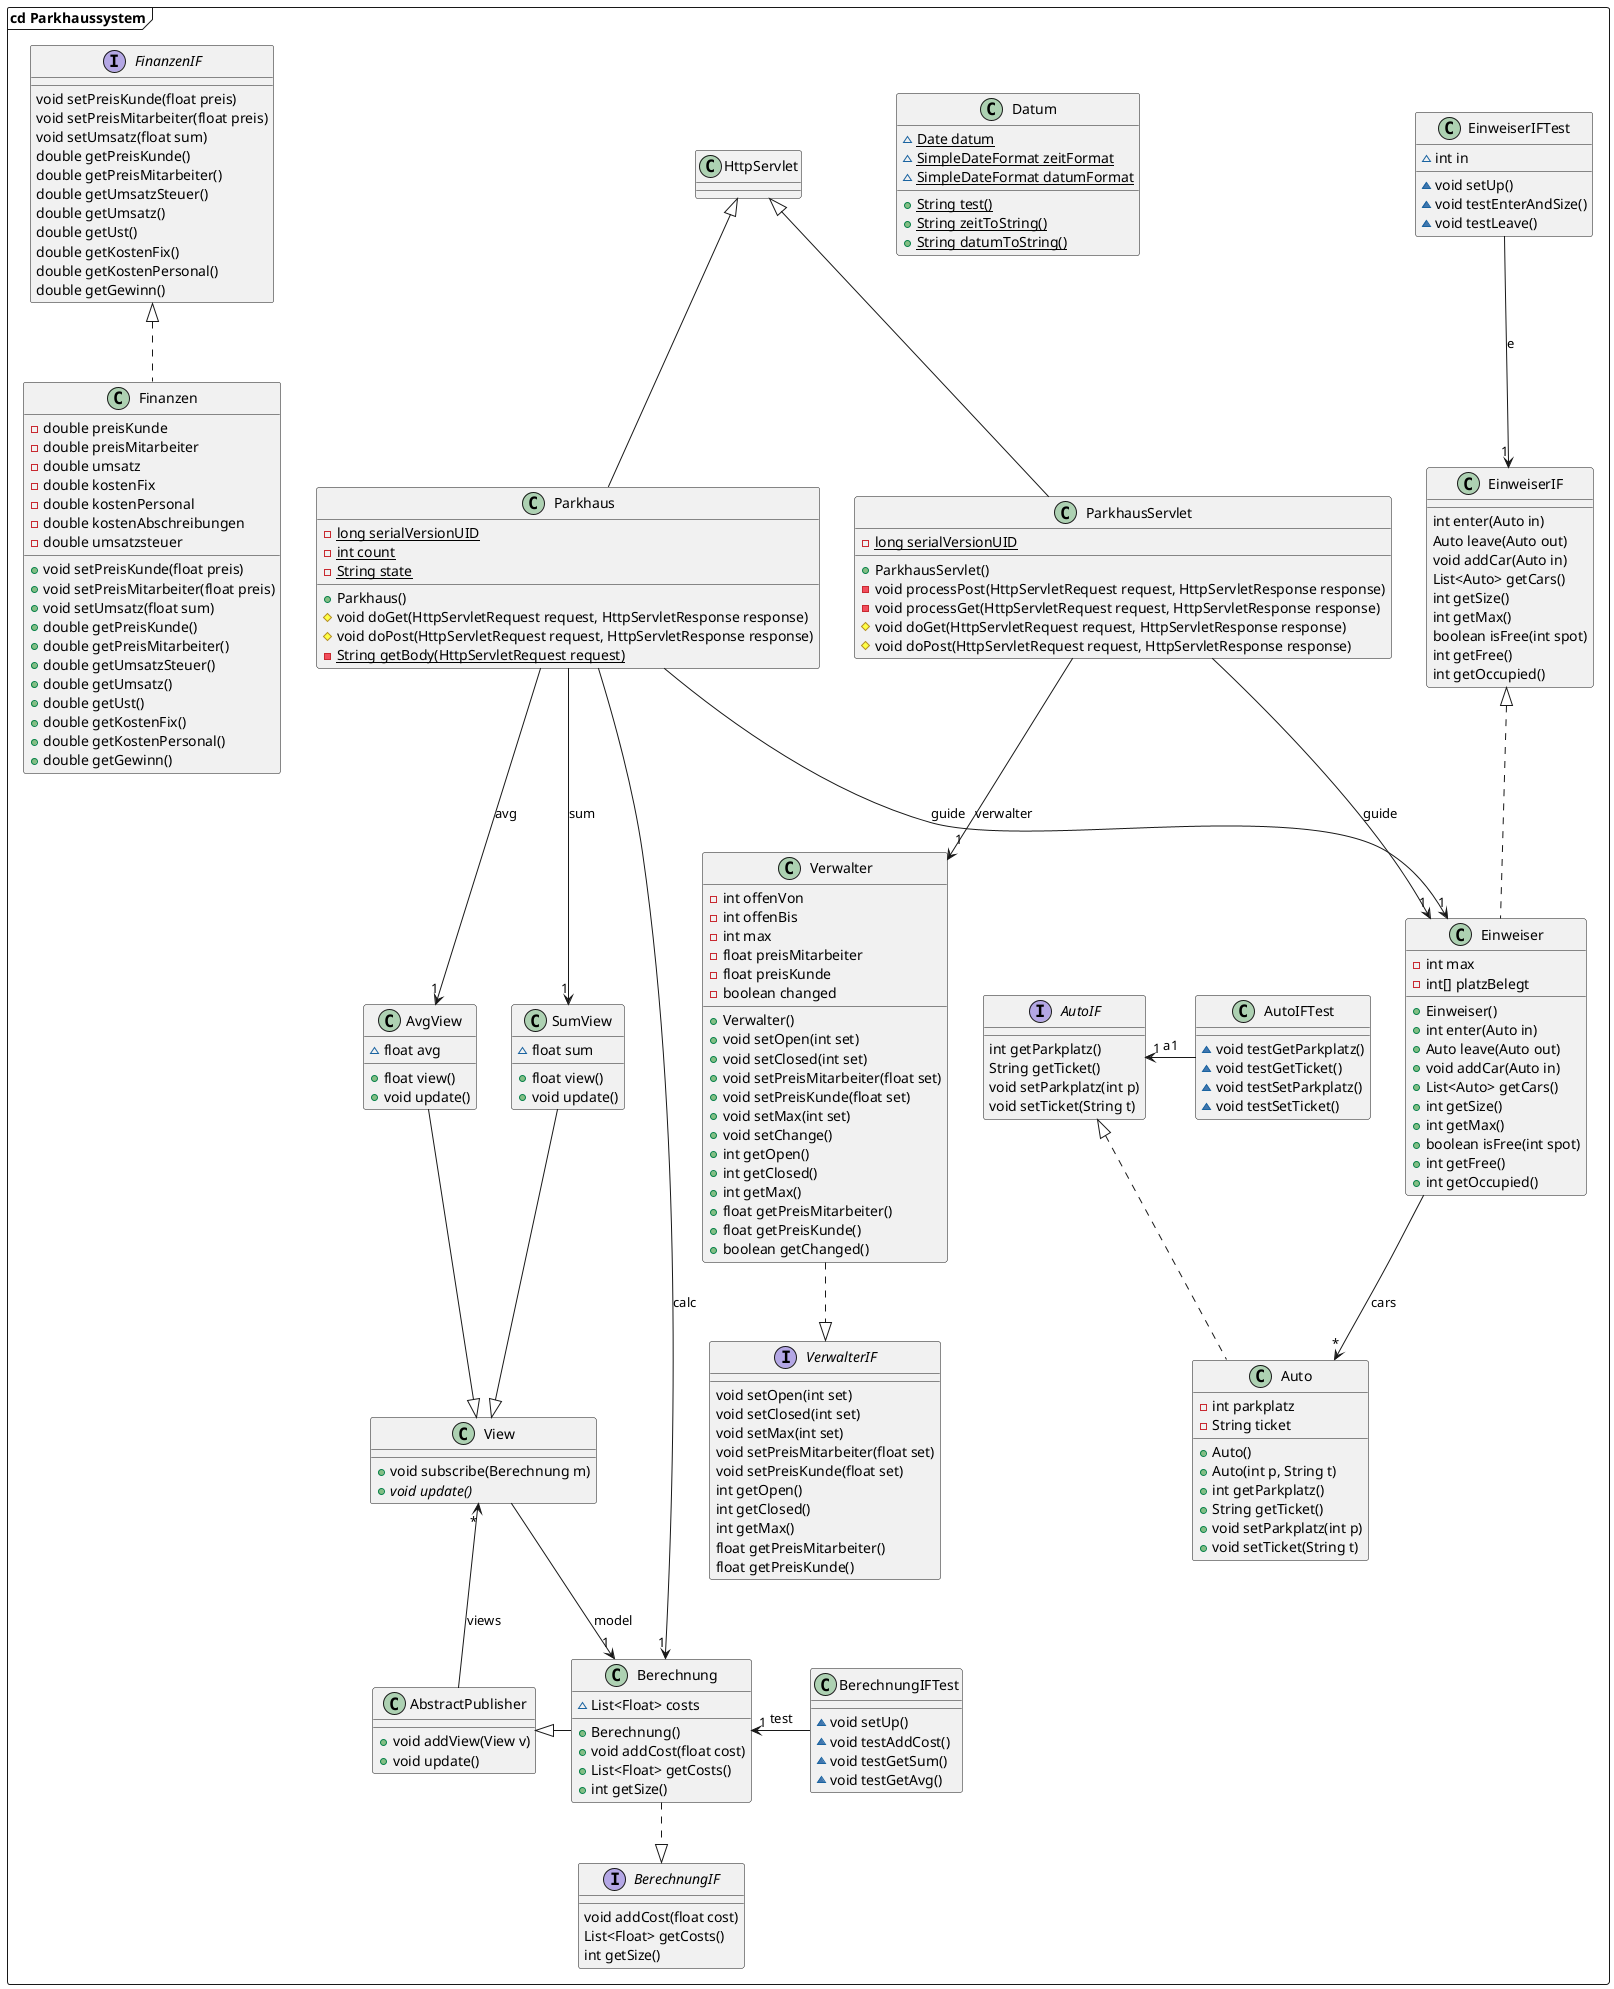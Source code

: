 @startuml
frame "cd Parkhaussystem" {
class AbstractPublisher [[java:parkhaus.model.AbstractPublisher]] {
	+void addView(View v)
	+void update()
}
class View [[java:parkhaus.model.View]] {
}
AbstractPublisher -u-> "*" View : views
class Parkhaus [[java:parkhaus.model.Parkhaus]] {
	-{static}long serialVersionUID
	-{static}int count
	-{static}String state
	+Parkhaus()
	#void doGet(HttpServletRequest request, HttpServletResponse response)
	#void doPost(HttpServletRequest request, HttpServletResponse response)
	-{static}String getBody(HttpServletRequest request)
}
class Berechnung [[java:parkhaus.model.Berechnung]] {
}
Parkhaus --> "1" Berechnung : calc
class Einweiser [[java:parkhaus.model.Einweiser]] {
}
Parkhaus --> "1" Einweiser : guide
class SumView [[java:parkhaus.model.SumView]] {
}
Parkhaus -d-> "1" SumView : sum
class AvgView [[java:parkhaus.model.AvgView]] {
}
Parkhaus -d-> "1" AvgView : avg
class HttpServlet [[java:javax.servlet.http.HttpServlet]] {
}
HttpServlet <|-- Parkhaus
class Auto [[java:parkhaus.model.Auto]] {
	-int parkplatz
	-String ticket
	+Auto()
	+Auto(int p, String t)
	+int getParkplatz()
	+String getTicket()
	+void setParkplatz(int p)
	+void setTicket(String t)
}
interface AutoIF [[java:parkhaus.interfaces.AutoIF]] {
}
AutoIF <|.. Auto
class ParkhausServlet [[java:parkhaus.controller.ParkhausServlet]] {
	-{static}long serialVersionUID
	+ParkhausServlet()
	-void processPost(HttpServletRequest request, HttpServletResponse response)
	-void processGet(HttpServletRequest request, HttpServletResponse response)
	#void doGet(HttpServletRequest request, HttpServletResponse response)
	#void doPost(HttpServletRequest request, HttpServletResponse response)
}
class Einweiser [[java:parkhaus.model.Einweiser]] {
}
ParkhausServlet --> "1" Einweiser : guide
class Verwalter [[java:parkhaus.model.Verwalter]] {
}
ParkhausServlet --> "1" Verwalter : verwalter
class HttpServlet [[java:javax.servlet.http.HttpServlet]] {
}
HttpServlet <|-- ParkhausServlet
class SumView [[java:parkhaus.model.SumView]] {
	~float sum
	+float view()
	+void update()
}
class View [[java:parkhaus.model.View]] {
}
View <|-u- SumView
class Berechnung [[java:parkhaus.model.Berechnung]] {
	~List<Float> costs
	+Berechnung()
	+void addCost(float cost)
	+List<Float> getCosts()
	+int getSize()
}
class AbstractPublisher [[java:parkhaus.model.AbstractPublisher]] {
}
AbstractPublisher <|-r- Berechnung
interface BerechnungIF [[java:parkhaus.interfaces.BerechnungIF]] {
}
BerechnungIF <|.u. Berechnung
class Verwalter [[java:parkhaus.model.Verwalter]] {
	-int offenVon
	-int offenBis
	-int max
	-float preisMitarbeiter
	-float preisKunde
	-boolean changed
	+Verwalter()
	+void setOpen(int set)
	+void setClosed(int set)
	+void setPreisMitarbeiter(float set)
	+void setPreisKunde(float set)
	+void setMax(int set)
	+void setChange()
	+int getOpen()
	+int getClosed()
	+int getMax()
	+float getPreisMitarbeiter()
	+float getPreisKunde()
	+boolean getChanged()
}
interface VerwalterIF [[java:parkhaus.interfaces.VerwalterIF]] {
}
VerwalterIF <|.u. Verwalter
class AutoIFTest [[java:parkhaus.tests.AutoIFTest]] {
	~void testGetParkplatz()
	~void testGetTicket()
	~void testSetParkplatz()
	~void testSetTicket()
}
class AutoIF [[java:parkhaus.interfaces.AutoIF]] {
}
AutoIFTest -l-> "1" AutoIF : a1
class Datum [[java:parkhaus.model.Datum]] {
	~{static}Date datum
	~{static}SimpleDateFormat zeitFormat
	~{static}SimpleDateFormat datumFormat
	+{static}String test()
	+{static}String zeitToString()
	+{static}String datumToString()
}
abstract class View [[java:parkhaus.model.View]] {
	+void subscribe(Berechnung m)
	+{abstract}void update()
}
class Berechnung [[java:parkhaus.model.Berechnung]] {
}
View --> "1" Berechnung : model
class Finanzen [[java:parkhaus.model.Finanzen]] {
	-double preisKunde
	-double preisMitarbeiter
	-double umsatz
	-double kostenFix
	-double kostenPersonal
	-double kostenAbschreibungen
	-double umsatzsteuer
	+void setPreisKunde(float preis)
	+void setPreisMitarbeiter(float preis)
	+void setUmsatz(float sum)
	+double getPreisKunde()
	+double getPreisMitarbeiter()
	+double getUmsatzSteuer()
	+double getUmsatz()
	+double getUst()
	+double getKostenFix()
	+double getKostenPersonal()
	+double getGewinn()
}
interface FinanzenIF [[java:parkhaus.interfaces.FinanzenIF]] {
}
FinanzenIF <|.d. Finanzen
class Einweiser [[java:parkhaus.model.Einweiser]] {
	-int max
	-int[] platzBelegt
	+Einweiser()
	+int enter(Auto in)
	+Auto leave(Auto out)
	+void addCar(Auto in)
	+List<Auto> getCars()
	+int getSize()
	+int getMax()
	+boolean isFree(int spot)
	+int getFree()
	+int getOccupied()
}
class Auto [[java:parkhaus.model.Auto]] {
}
Einweiser -d-> "*" Auto : cars
interface EinweiserIF [[java:parkhaus.interfaces.EinweiserIF]] {
}
EinweiserIF <|.. Einweiser
interface EinweiserIF [[java:parkhaus.interfaces.EinweiserIF]] {
	int enter(Auto in)
	Auto leave(Auto out)
	void addCar(Auto in)
	List<Auto> getCars()
	int getSize()
	int getMax()
	boolean isFree(int spot)
	int getFree()
	int getOccupied()
}
class EinweiserIFTest [[java:parkhaus.tests.EinweiserIFTest]] {
	~int in
	~void setUp()
	~void testEnterAndSize()
	~void testLeave()
}
class EinweiserIF [[java:parkhaus.interfaces.EinweiserIF]] {
}
EinweiserIFTest --> "1" EinweiserIF : e

interface FinanzenIF [[java:parkhaus.interfaces.FinanzenIF]] {
	void setPreisKunde(float preis)
	void setPreisMitarbeiter(float preis)
	void setUmsatz(float sum)
	double getPreisKunde()
	double getPreisMitarbeiter()
	double getUmsatzSteuer()
	double getUmsatz()
	double getUst()
	double getKostenFix()
	double getKostenPersonal()
	double getGewinn()
}
interface VerwalterIF [[java:parkhaus.interfaces.VerwalterIF]] {
	void setOpen(int set)
	void setClosed(int set)
	void setMax(int set)
	void setPreisMitarbeiter(float set)
	void setPreisKunde(float set)
	int getOpen()
	int getClosed()
	int getMax()
	float getPreisMitarbeiter()
	float getPreisKunde()
}
class AvgView [[java:parkhaus.model.AvgView]] {
	~float avg
	+float view()
	+void update()
}
class View [[java:parkhaus.model.View]] {
}
View <|-u- AvgView
interface BerechnungIF [[java:parkhaus.interfaces.BerechnungIF]] {
	void addCost(float cost)
	List<Float> getCosts()
	int getSize()
}
class BerechnungIFTest [[java:parkhaus.tests.BerechnungIFTest]] {
	~void setUp()
	~void testAddCost()
	~void testGetSum()
	~void testGetAvg()
}
class Berechnung [[java:parkhaus.model.Berechnung]] {
}
BerechnungIFTest -l-> "1" Berechnung : test

interface AutoIF [[java:parkhaus.interfaces.AutoIF]] {
	int getParkplatz()
	String getTicket()
	void setParkplatz(int p)
	void setTicket(String t)
}
}
@enduml
